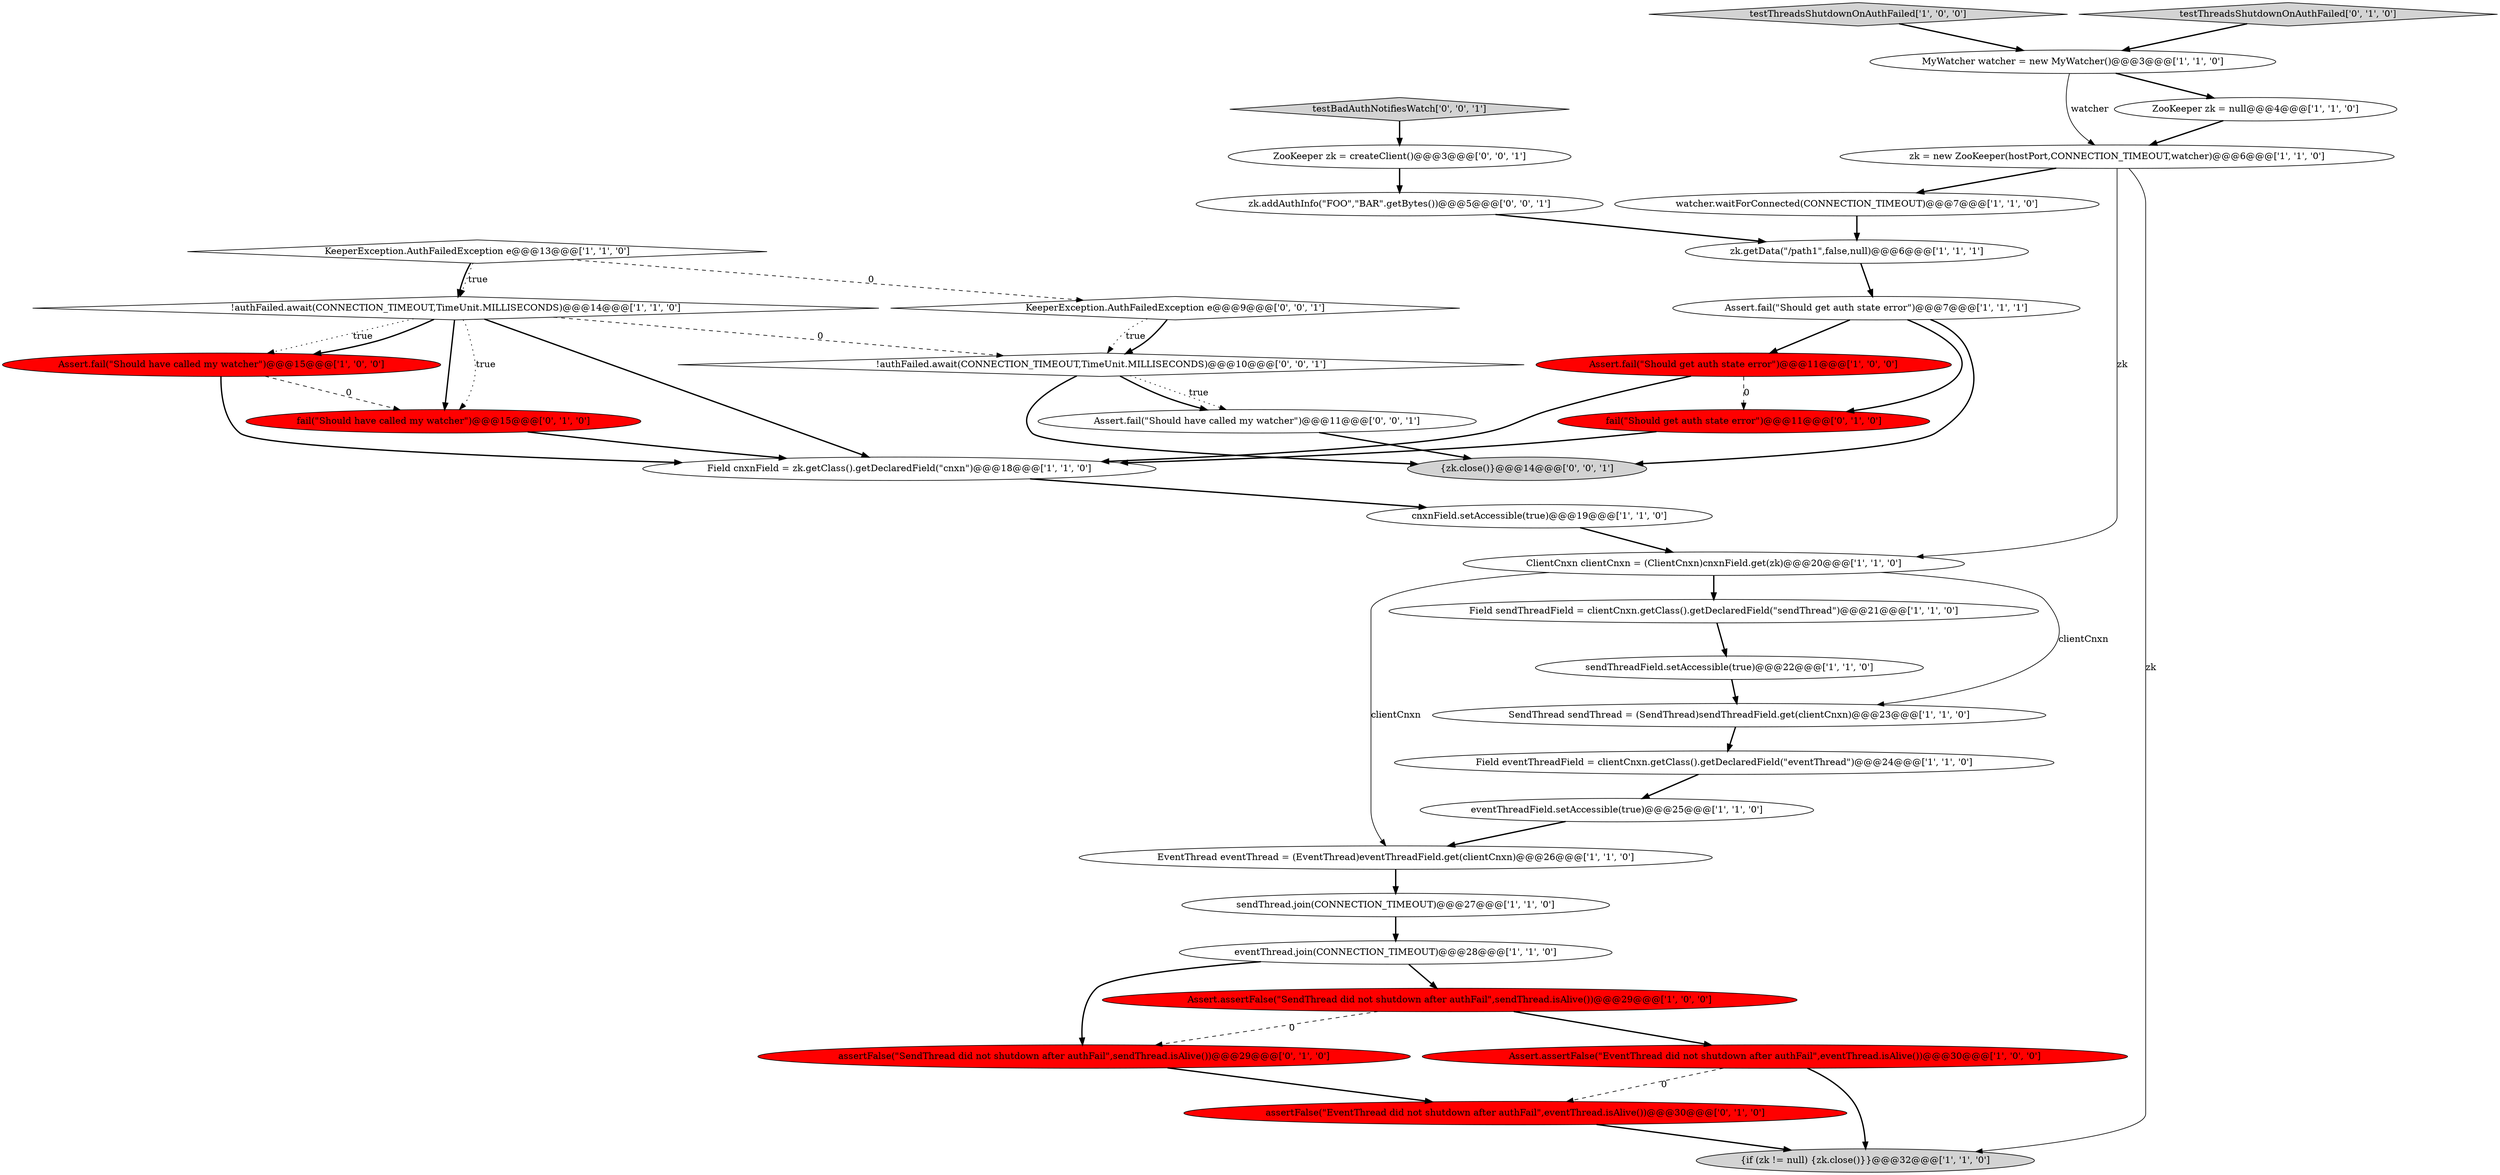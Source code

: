 digraph {
32 [style = filled, label = "testBadAuthNotifiesWatch['0', '0', '1']", fillcolor = lightgray, shape = diamond image = "AAA0AAABBB3BBB"];
4 [style = filled, label = "zk.getData(\"/path1\",false,null)@@@6@@@['1', '1', '1']", fillcolor = white, shape = ellipse image = "AAA0AAABBB1BBB"];
35 [style = filled, label = "KeeperException.AuthFailedException e@@@9@@@['0', '0', '1']", fillcolor = white, shape = diamond image = "AAA0AAABBB3BBB"];
21 [style = filled, label = "ZooKeeper zk = null@@@4@@@['1', '1', '0']", fillcolor = white, shape = ellipse image = "AAA0AAABBB1BBB"];
23 [style = filled, label = "Assert.fail(\"Should get auth state error\")@@@11@@@['1', '0', '0']", fillcolor = red, shape = ellipse image = "AAA1AAABBB1BBB"];
10 [style = filled, label = "watcher.waitForConnected(CONNECTION_TIMEOUT)@@@7@@@['1', '1', '0']", fillcolor = white, shape = ellipse image = "AAA0AAABBB1BBB"];
28 [style = filled, label = "fail(\"Should get auth state error\")@@@11@@@['0', '1', '0']", fillcolor = red, shape = ellipse image = "AAA1AAABBB2BBB"];
33 [style = filled, label = "ZooKeeper zk = createClient()@@@3@@@['0', '0', '1']", fillcolor = white, shape = ellipse image = "AAA0AAABBB3BBB"];
3 [style = filled, label = "sendThread.join(CONNECTION_TIMEOUT)@@@27@@@['1', '1', '0']", fillcolor = white, shape = ellipse image = "AAA0AAABBB1BBB"];
36 [style = filled, label = "Assert.fail(\"Should have called my watcher\")@@@11@@@['0', '0', '1']", fillcolor = white, shape = ellipse image = "AAA0AAABBB3BBB"];
17 [style = filled, label = "sendThreadField.setAccessible(true)@@@22@@@['1', '1', '0']", fillcolor = white, shape = ellipse image = "AAA0AAABBB1BBB"];
14 [style = filled, label = "ClientCnxn clientCnxn = (ClientCnxn)cnxnField.get(zk)@@@20@@@['1', '1', '0']", fillcolor = white, shape = ellipse image = "AAA0AAABBB1BBB"];
1 [style = filled, label = "Assert.assertFalse(\"SendThread did not shutdown after authFail\",sendThread.isAlive())@@@29@@@['1', '0', '0']", fillcolor = red, shape = ellipse image = "AAA1AAABBB1BBB"];
26 [style = filled, label = "fail(\"Should have called my watcher\")@@@15@@@['0', '1', '0']", fillcolor = red, shape = ellipse image = "AAA1AAABBB2BBB"];
30 [style = filled, label = "zk.addAuthInfo(\"FOO\",\"BAR\".getBytes())@@@5@@@['0', '0', '1']", fillcolor = white, shape = ellipse image = "AAA0AAABBB3BBB"];
34 [style = filled, label = "!authFailed.await(CONNECTION_TIMEOUT,TimeUnit.MILLISECONDS)@@@10@@@['0', '0', '1']", fillcolor = white, shape = diamond image = "AAA0AAABBB3BBB"];
11 [style = filled, label = "testThreadsShutdownOnAuthFailed['1', '0', '0']", fillcolor = lightgray, shape = diamond image = "AAA0AAABBB1BBB"];
9 [style = filled, label = "Assert.fail(\"Should have called my watcher\")@@@15@@@['1', '0', '0']", fillcolor = red, shape = ellipse image = "AAA1AAABBB1BBB"];
27 [style = filled, label = "testThreadsShutdownOnAuthFailed['0', '1', '0']", fillcolor = lightgray, shape = diamond image = "AAA0AAABBB2BBB"];
16 [style = filled, label = "KeeperException.AuthFailedException e@@@13@@@['1', '1', '0']", fillcolor = white, shape = diamond image = "AAA0AAABBB1BBB"];
6 [style = filled, label = "MyWatcher watcher = new MyWatcher()@@@3@@@['1', '1', '0']", fillcolor = white, shape = ellipse image = "AAA0AAABBB1BBB"];
24 [style = filled, label = "eventThread.join(CONNECTION_TIMEOUT)@@@28@@@['1', '1', '0']", fillcolor = white, shape = ellipse image = "AAA0AAABBB1BBB"];
25 [style = filled, label = "assertFalse(\"SendThread did not shutdown after authFail\",sendThread.isAlive())@@@29@@@['0', '1', '0']", fillcolor = red, shape = ellipse image = "AAA1AAABBB2BBB"];
29 [style = filled, label = "assertFalse(\"EventThread did not shutdown after authFail\",eventThread.isAlive())@@@30@@@['0', '1', '0']", fillcolor = red, shape = ellipse image = "AAA1AAABBB2BBB"];
20 [style = filled, label = "SendThread sendThread = (SendThread)sendThreadField.get(clientCnxn)@@@23@@@['1', '1', '0']", fillcolor = white, shape = ellipse image = "AAA0AAABBB1BBB"];
15 [style = filled, label = "Field eventThreadField = clientCnxn.getClass().getDeclaredField(\"eventThread\")@@@24@@@['1', '1', '0']", fillcolor = white, shape = ellipse image = "AAA0AAABBB1BBB"];
31 [style = filled, label = "{zk.close()}@@@14@@@['0', '0', '1']", fillcolor = lightgray, shape = ellipse image = "AAA0AAABBB3BBB"];
0 [style = filled, label = "Assert.assertFalse(\"EventThread did not shutdown after authFail\",eventThread.isAlive())@@@30@@@['1', '0', '0']", fillcolor = red, shape = ellipse image = "AAA1AAABBB1BBB"];
8 [style = filled, label = "{if (zk != null) {zk.close()}}@@@32@@@['1', '1', '0']", fillcolor = lightgray, shape = ellipse image = "AAA0AAABBB1BBB"];
5 [style = filled, label = "Assert.fail(\"Should get auth state error\")@@@7@@@['1', '1', '1']", fillcolor = white, shape = ellipse image = "AAA0AAABBB1BBB"];
2 [style = filled, label = "EventThread eventThread = (EventThread)eventThreadField.get(clientCnxn)@@@26@@@['1', '1', '0']", fillcolor = white, shape = ellipse image = "AAA0AAABBB1BBB"];
22 [style = filled, label = "zk = new ZooKeeper(hostPort,CONNECTION_TIMEOUT,watcher)@@@6@@@['1', '1', '0']", fillcolor = white, shape = ellipse image = "AAA0AAABBB1BBB"];
19 [style = filled, label = "Field sendThreadField = clientCnxn.getClass().getDeclaredField(\"sendThread\")@@@21@@@['1', '1', '0']", fillcolor = white, shape = ellipse image = "AAA0AAABBB1BBB"];
12 [style = filled, label = "Field cnxnField = zk.getClass().getDeclaredField(\"cnxn\")@@@18@@@['1', '1', '0']", fillcolor = white, shape = ellipse image = "AAA0AAABBB1BBB"];
13 [style = filled, label = "eventThreadField.setAccessible(true)@@@25@@@['1', '1', '0']", fillcolor = white, shape = ellipse image = "AAA0AAABBB1BBB"];
18 [style = filled, label = "cnxnField.setAccessible(true)@@@19@@@['1', '1', '0']", fillcolor = white, shape = ellipse image = "AAA0AAABBB1BBB"];
7 [style = filled, label = "!authFailed.await(CONNECTION_TIMEOUT,TimeUnit.MILLISECONDS)@@@14@@@['1', '1', '0']", fillcolor = white, shape = diamond image = "AAA0AAABBB1BBB"];
29->8 [style = bold, label=""];
15->13 [style = bold, label=""];
14->2 [style = solid, label="clientCnxn"];
22->8 [style = solid, label="zk"];
5->23 [style = bold, label=""];
3->24 [style = bold, label=""];
14->20 [style = solid, label="clientCnxn"];
7->12 [style = bold, label=""];
6->21 [style = bold, label=""];
6->22 [style = solid, label="watcher"];
16->35 [style = dashed, label="0"];
2->3 [style = bold, label=""];
11->6 [style = bold, label=""];
36->31 [style = bold, label=""];
34->36 [style = dotted, label="true"];
23->28 [style = dashed, label="0"];
16->7 [style = bold, label=""];
7->26 [style = dotted, label="true"];
14->19 [style = bold, label=""];
34->31 [style = bold, label=""];
19->17 [style = bold, label=""];
1->0 [style = bold, label=""];
25->29 [style = bold, label=""];
28->12 [style = bold, label=""];
7->9 [style = dotted, label="true"];
5->28 [style = bold, label=""];
27->6 [style = bold, label=""];
32->33 [style = bold, label=""];
7->26 [style = bold, label=""];
7->9 [style = bold, label=""];
16->7 [style = dotted, label="true"];
26->12 [style = bold, label=""];
5->31 [style = bold, label=""];
21->22 [style = bold, label=""];
30->4 [style = bold, label=""];
24->25 [style = bold, label=""];
34->36 [style = bold, label=""];
9->26 [style = dashed, label="0"];
0->29 [style = dashed, label="0"];
12->18 [style = bold, label=""];
13->2 [style = bold, label=""];
22->10 [style = bold, label=""];
10->4 [style = bold, label=""];
0->8 [style = bold, label=""];
33->30 [style = bold, label=""];
35->34 [style = dotted, label="true"];
22->14 [style = solid, label="zk"];
23->12 [style = bold, label=""];
9->12 [style = bold, label=""];
24->1 [style = bold, label=""];
35->34 [style = bold, label=""];
1->25 [style = dashed, label="0"];
20->15 [style = bold, label=""];
4->5 [style = bold, label=""];
18->14 [style = bold, label=""];
7->34 [style = dashed, label="0"];
17->20 [style = bold, label=""];
}
